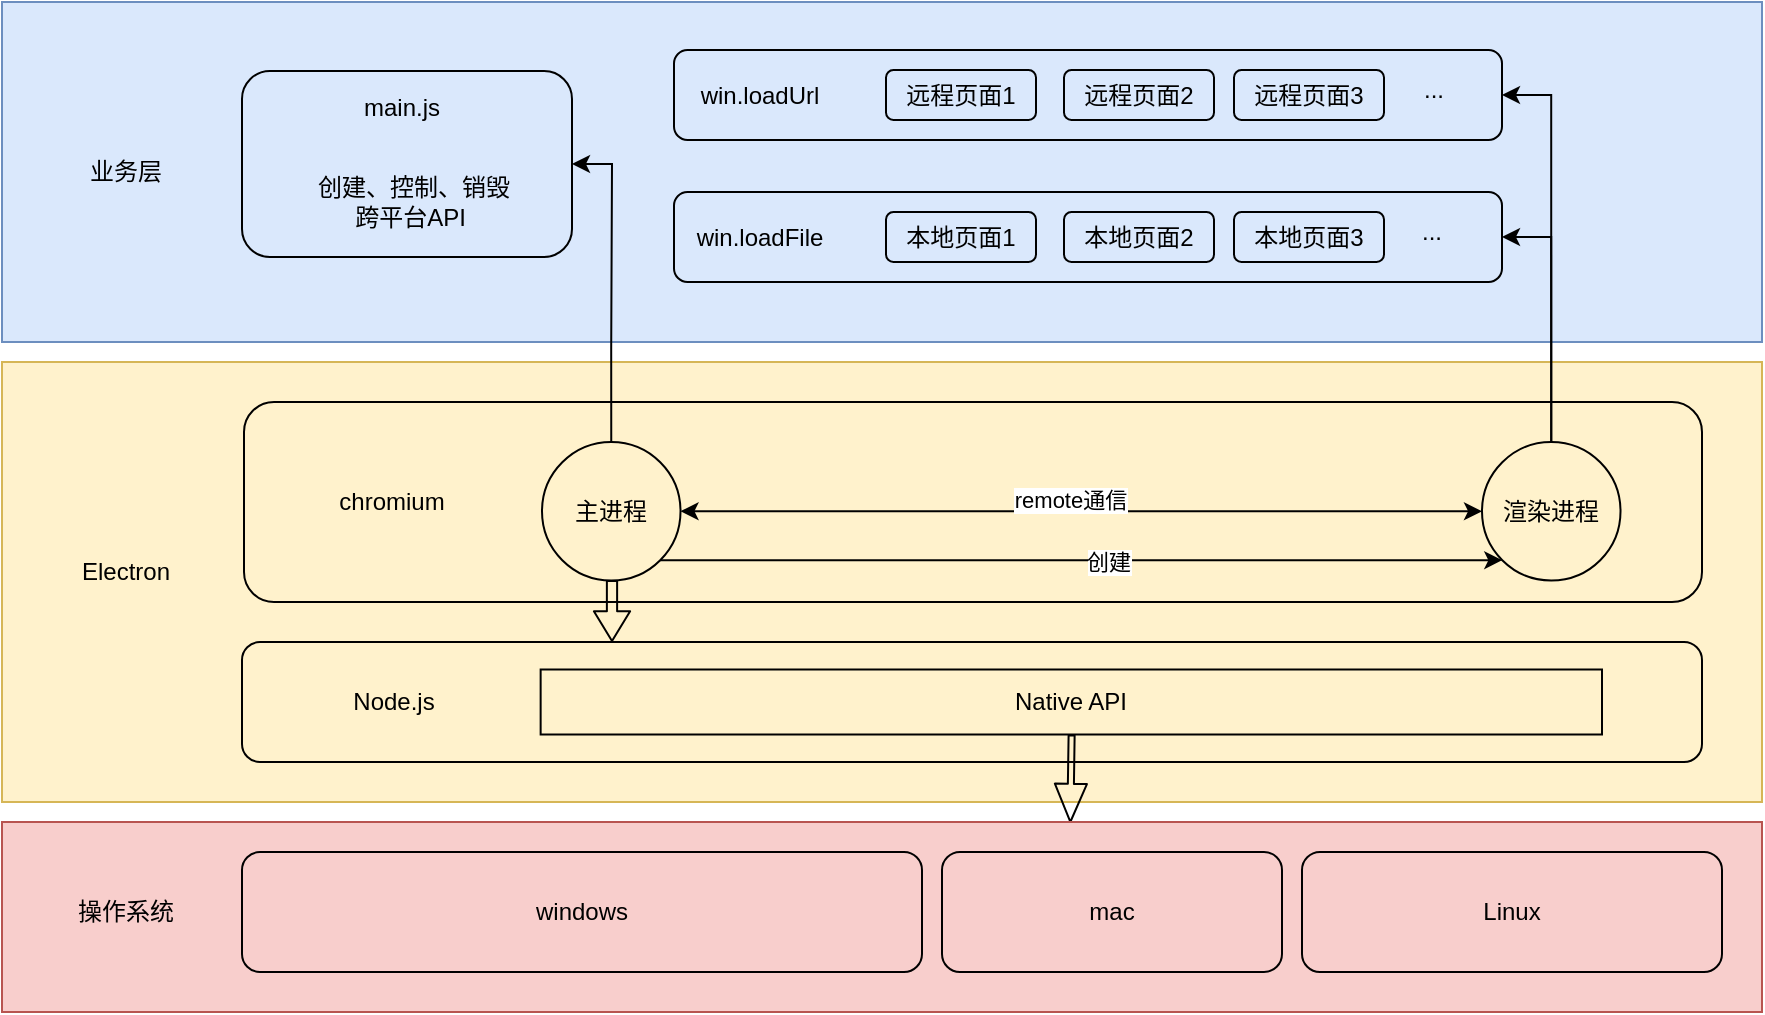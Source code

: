 <mxfile version="14.8.4" type="github">
  <diagram id="m6H8VTKPJ6Sz8m5hufJF" name="第 1 页">
    <mxGraphModel dx="1860" dy="628" grid="1" gridSize="10" guides="1" tooltips="1" connect="1" arrows="1" fold="1" page="1" pageScale="1" pageWidth="827" pageHeight="1169" math="0" shadow="0">
      <root>
        <mxCell id="0" />
        <mxCell id="1" parent="0" />
        <mxCell id="xWHJRbcJxK2UCn6IHJpZ-27" value="" style="rounded=0;whiteSpace=wrap;html=1;fillColor=#dae8fc;strokeColor=#6c8ebf;" parent="1" vertex="1">
          <mxGeometry x="-800" y="10" width="880" height="170" as="geometry" />
        </mxCell>
        <mxCell id="xWHJRbcJxK2UCn6IHJpZ-18" value="" style="rounded=0;whiteSpace=wrap;html=1;fillColor=#fff2cc;strokeColor=#d6b656;" parent="1" vertex="1">
          <mxGeometry x="-800" y="190" width="880" height="220" as="geometry" />
        </mxCell>
        <mxCell id="xWHJRbcJxK2UCn6IHJpZ-2" value="" style="rounded=1;whiteSpace=wrap;html=1;fillColor=none;" parent="1" vertex="1">
          <mxGeometry x="-679" y="210" width="729" height="100" as="geometry" />
        </mxCell>
        <mxCell id="xWHJRbcJxK2UCn6IHJpZ-3" value="chromium" style="text;html=1;strokeColor=none;fillColor=none;align=center;verticalAlign=middle;whiteSpace=wrap;rounded=0;" parent="1" vertex="1">
          <mxGeometry x="-625" y="250" width="40" height="20" as="geometry" />
        </mxCell>
        <mxCell id="xWHJRbcJxK2UCn6IHJpZ-23" value="Electron" style="text;html=1;strokeColor=none;fillColor=none;align=center;verticalAlign=middle;whiteSpace=wrap;rounded=0;" parent="1" vertex="1">
          <mxGeometry x="-758" y="285" width="40" height="20" as="geometry" />
        </mxCell>
        <mxCell id="xWHJRbcJxK2UCn6IHJpZ-29" value="业务层" style="text;html=1;strokeColor=none;fillColor=none;align=center;verticalAlign=middle;whiteSpace=wrap;rounded=0;" parent="1" vertex="1">
          <mxGeometry x="-758" y="85" width="40" height="20" as="geometry" />
        </mxCell>
        <mxCell id="xWHJRbcJxK2UCn6IHJpZ-31" value="" style="rounded=1;whiteSpace=wrap;html=1;fillColor=none;" parent="1" vertex="1">
          <mxGeometry x="-464" y="34" width="414" height="45" as="geometry" />
        </mxCell>
        <mxCell id="xWHJRbcJxK2UCn6IHJpZ-32" value="" style="rounded=1;whiteSpace=wrap;html=1;fillColor=none;" parent="1" vertex="1">
          <mxGeometry x="-464" y="105" width="414" height="45" as="geometry" />
        </mxCell>
        <mxCell id="xWHJRbcJxK2UCn6IHJpZ-39" value="win.loadUrl" style="text;html=1;strokeColor=none;fillColor=none;align=center;verticalAlign=middle;whiteSpace=wrap;rounded=0;" parent="1" vertex="1">
          <mxGeometry x="-441" y="46.5" width="40" height="20" as="geometry" />
        </mxCell>
        <mxCell id="xWHJRbcJxK2UCn6IHJpZ-40" value="win.loadFile" style="text;html=1;strokeColor=none;fillColor=none;align=center;verticalAlign=middle;whiteSpace=wrap;rounded=0;" parent="1" vertex="1">
          <mxGeometry x="-441" y="117.5" width="40" height="20" as="geometry" />
        </mxCell>
        <mxCell id="xWHJRbcJxK2UCn6IHJpZ-41" value="本地页面1" style="rounded=1;whiteSpace=wrap;html=1;fillColor=none;" parent="1" vertex="1">
          <mxGeometry x="-358" y="115" width="75" height="25" as="geometry" />
        </mxCell>
        <mxCell id="xWHJRbcJxK2UCn6IHJpZ-42" value="本地页面2" style="rounded=1;whiteSpace=wrap;html=1;fillColor=none;" parent="1" vertex="1">
          <mxGeometry x="-269" y="115" width="75" height="25" as="geometry" />
        </mxCell>
        <mxCell id="xWHJRbcJxK2UCn6IHJpZ-43" value="本地页面3" style="rounded=1;whiteSpace=wrap;html=1;fillColor=none;" parent="1" vertex="1">
          <mxGeometry x="-184" y="115" width="75" height="25" as="geometry" />
        </mxCell>
        <mxCell id="xWHJRbcJxK2UCn6IHJpZ-44" value="..." style="text;html=1;strokeColor=none;fillColor=none;align=center;verticalAlign=middle;whiteSpace=wrap;rounded=0;" parent="1" vertex="1">
          <mxGeometry x="-105" y="115" width="40" height="20" as="geometry" />
        </mxCell>
        <mxCell id="xWHJRbcJxK2UCn6IHJpZ-45" value="远程页面1" style="rounded=1;whiteSpace=wrap;html=1;fillColor=none;" parent="1" vertex="1">
          <mxGeometry x="-358" y="44" width="75" height="25" as="geometry" />
        </mxCell>
        <mxCell id="xWHJRbcJxK2UCn6IHJpZ-46" value="远程页面2" style="rounded=1;whiteSpace=wrap;html=1;fillColor=none;" parent="1" vertex="1">
          <mxGeometry x="-269" y="44" width="75" height="25" as="geometry" />
        </mxCell>
        <mxCell id="xWHJRbcJxK2UCn6IHJpZ-47" value="远程页面3" style="rounded=1;whiteSpace=wrap;html=1;fillColor=none;" parent="1" vertex="1">
          <mxGeometry x="-184" y="44" width="75" height="25" as="geometry" />
        </mxCell>
        <mxCell id="xWHJRbcJxK2UCn6IHJpZ-48" value="..." style="text;html=1;strokeColor=none;fillColor=none;align=center;verticalAlign=middle;whiteSpace=wrap;rounded=0;" parent="1" vertex="1">
          <mxGeometry x="-104" y="44" width="40" height="20" as="geometry" />
        </mxCell>
        <mxCell id="xWHJRbcJxK2UCn6IHJpZ-51" value="" style="rounded=1;whiteSpace=wrap;html=1;fillColor=none;" parent="1" vertex="1">
          <mxGeometry x="-680" y="44.5" width="165" height="93" as="geometry" />
        </mxCell>
        <mxCell id="xWHJRbcJxK2UCn6IHJpZ-52" value="创建、控制、销毁&lt;br&gt;跨平台API&amp;nbsp;" style="text;html=1;strokeColor=none;fillColor=none;align=center;verticalAlign=middle;whiteSpace=wrap;rounded=0;" parent="1" vertex="1">
          <mxGeometry x="-644" y="102.5" width="100" height="15" as="geometry" />
        </mxCell>
        <mxCell id="xWHJRbcJxK2UCn6IHJpZ-54" value="main.js" style="text;html=1;strokeColor=none;fillColor=none;align=center;verticalAlign=middle;whiteSpace=wrap;rounded=0;" parent="1" vertex="1">
          <mxGeometry x="-620" y="53" width="40" height="20" as="geometry" />
        </mxCell>
        <mxCell id="TbtT0JVvoeRSLPMh4YAU-1" value="" style="group" vertex="1" connectable="0" parent="1">
          <mxGeometry x="-680" y="330" width="730" height="90" as="geometry" />
        </mxCell>
        <mxCell id="xWHJRbcJxK2UCn6IHJpZ-4" value="" style="rounded=1;whiteSpace=wrap;html=1;fillColor=none;" parent="TbtT0JVvoeRSLPMh4YAU-1" vertex="1">
          <mxGeometry width="730" height="60" as="geometry" />
        </mxCell>
        <mxCell id="xWHJRbcJxK2UCn6IHJpZ-5" value="Node.js" style="text;html=1;strokeColor=none;fillColor=none;align=center;verticalAlign=middle;whiteSpace=wrap;rounded=0;" parent="TbtT0JVvoeRSLPMh4YAU-1" vertex="1">
          <mxGeometry x="43.136" y="20" width="66.364" height="20" as="geometry" />
        </mxCell>
        <mxCell id="xWHJRbcJxK2UCn6IHJpZ-13" value="Native API" style="rounded=0;whiteSpace=wrap;html=1;fillColor=none;" parent="TbtT0JVvoeRSLPMh4YAU-1" vertex="1">
          <mxGeometry x="149.32" y="13.75" width="530.68" height="32.5" as="geometry" />
        </mxCell>
        <mxCell id="xWHJRbcJxK2UCn6IHJpZ-15" value="" style="shape=flexArrow;endArrow=classic;html=1;width=3.023;endSize=6.023;endWidth=12;exitX=0.557;exitY=0.985;exitDx=0;exitDy=0;exitPerimeter=0;" parent="TbtT0JVvoeRSLPMh4YAU-1" edge="1">
          <mxGeometry width="50" height="50" relative="1" as="geometry">
            <mxPoint x="414.812" y="46.253" as="sourcePoint" />
            <mxPoint x="414.165" y="90.49" as="targetPoint" />
          </mxGeometry>
        </mxCell>
        <mxCell id="TbtT0JVvoeRSLPMh4YAU-2" value="" style="group" vertex="1" connectable="0" parent="1">
          <mxGeometry x="-800" y="420" width="880" height="95" as="geometry" />
        </mxCell>
        <mxCell id="xWHJRbcJxK2UCn6IHJpZ-20" value="" style="rounded=0;whiteSpace=wrap;html=1;fillColor=#f8cecc;strokeColor=#b85450;" parent="TbtT0JVvoeRSLPMh4YAU-2" vertex="1">
          <mxGeometry width="880" height="95" as="geometry" />
        </mxCell>
        <mxCell id="xWHJRbcJxK2UCn6IHJpZ-9" value="windows" style="rounded=1;whiteSpace=wrap;html=1;fillColor=none;" parent="TbtT0JVvoeRSLPMh4YAU-2" vertex="1">
          <mxGeometry x="120" y="15" width="340" height="60" as="geometry" />
        </mxCell>
        <mxCell id="xWHJRbcJxK2UCn6IHJpZ-10" value="mac" style="rounded=1;whiteSpace=wrap;html=1;fillColor=none;" parent="TbtT0JVvoeRSLPMh4YAU-2" vertex="1">
          <mxGeometry x="470" y="15" width="170" height="60" as="geometry" />
        </mxCell>
        <mxCell id="xWHJRbcJxK2UCn6IHJpZ-11" value="Linux" style="rounded=1;whiteSpace=wrap;html=1;fillColor=none;" parent="TbtT0JVvoeRSLPMh4YAU-2" vertex="1">
          <mxGeometry x="650" y="15" width="210" height="60" as="geometry" />
        </mxCell>
        <mxCell id="xWHJRbcJxK2UCn6IHJpZ-24" value="操作系统" style="text;html=1;strokeColor=none;fillColor=none;align=center;verticalAlign=middle;whiteSpace=wrap;rounded=0;" parent="TbtT0JVvoeRSLPMh4YAU-2" vertex="1">
          <mxGeometry x="32" y="35" width="60" height="20" as="geometry" />
        </mxCell>
        <mxCell id="TbtT0JVvoeRSLPMh4YAU-3" value="" style="group" vertex="1" connectable="0" parent="1">
          <mxGeometry x="-530" y="230" width="570" height="86.25" as="geometry" />
        </mxCell>
        <mxCell id="xWHJRbcJxK2UCn6IHJpZ-25" value="主进程" style="ellipse;whiteSpace=wrap;html=1;aspect=fixed;fillColor=none;" parent="TbtT0JVvoeRSLPMh4YAU-3" vertex="1">
          <mxGeometry width="69.259" height="69.259" as="geometry" />
        </mxCell>
        <mxCell id="xWHJRbcJxK2UCn6IHJpZ-26" value="渲染进程" style="ellipse;whiteSpace=wrap;html=1;aspect=fixed;fillColor=none;" parent="TbtT0JVvoeRSLPMh4YAU-3" vertex="1">
          <mxGeometry x="469.998" width="69.259" height="69.259" as="geometry" />
        </mxCell>
        <mxCell id="xWHJRbcJxK2UCn6IHJpZ-33" value="" style="endArrow=classic;startArrow=classic;html=1;exitX=1;exitY=0.5;exitDx=0;exitDy=0;" parent="TbtT0JVvoeRSLPMh4YAU-3" source="xWHJRbcJxK2UCn6IHJpZ-25" target="xWHJRbcJxK2UCn6IHJpZ-26" edge="1">
          <mxGeometry width="50" height="50" relative="1" as="geometry">
            <mxPoint x="232.222" y="42.145" as="sourcePoint" />
            <mxPoint x="337.778" y="65.668" as="targetPoint" />
          </mxGeometry>
        </mxCell>
        <mxCell id="xWHJRbcJxK2UCn6IHJpZ-34" value="remote通信" style="edgeLabel;html=1;align=center;verticalAlign=middle;resizable=0;points=[];" parent="xWHJRbcJxK2UCn6IHJpZ-33" vertex="1" connectable="0">
          <mxGeometry x="-0.033" y="4" relative="1" as="geometry">
            <mxPoint y="-2" as="offset" />
          </mxGeometry>
        </mxCell>
        <mxCell id="xWHJRbcJxK2UCn6IHJpZ-49" value="" style="endArrow=classic;html=1;exitX=1;exitY=1;exitDx=0;exitDy=0;entryX=0;entryY=1;entryDx=0;entryDy=0;" parent="TbtT0JVvoeRSLPMh4YAU-3" source="xWHJRbcJxK2UCn6IHJpZ-25" target="xWHJRbcJxK2UCn6IHJpZ-26" edge="1">
          <mxGeometry width="50" height="50" relative="1" as="geometry">
            <mxPoint x="401.111" y="42.145" as="sourcePoint" />
            <mxPoint x="506.667" y="2.94" as="targetPoint" />
          </mxGeometry>
        </mxCell>
        <mxCell id="xWHJRbcJxK2UCn6IHJpZ-50" value="创建" style="edgeLabel;html=1;align=center;verticalAlign=middle;resizable=0;points=[];" parent="xWHJRbcJxK2UCn6IHJpZ-49" vertex="1" connectable="0">
          <mxGeometry x="0.065" y="-1" relative="1" as="geometry">
            <mxPoint as="offset" />
          </mxGeometry>
        </mxCell>
        <mxCell id="TbtT0JVvoeRSLPMh4YAU-5" style="edgeStyle=orthogonalEdgeStyle;rounded=0;orthogonalLoop=1;jettySize=auto;html=1;exitX=0.5;exitY=0;exitDx=0;exitDy=0;entryX=1;entryY=0.5;entryDx=0;entryDy=0;" edge="1" parent="1" source="xWHJRbcJxK2UCn6IHJpZ-25" target="xWHJRbcJxK2UCn6IHJpZ-51">
          <mxGeometry relative="1" as="geometry" />
        </mxCell>
        <mxCell id="TbtT0JVvoeRSLPMh4YAU-6" value="" style="shape=flexArrow;endArrow=classic;html=1;width=5.116;endSize=4.612;endWidth=12;" edge="1" parent="1">
          <mxGeometry width="50" height="50" relative="1" as="geometry">
            <mxPoint x="-495" y="299" as="sourcePoint" />
            <mxPoint x="-494.995" y="330" as="targetPoint" />
          </mxGeometry>
        </mxCell>
        <mxCell id="TbtT0JVvoeRSLPMh4YAU-7" style="edgeStyle=orthogonalEdgeStyle;rounded=0;orthogonalLoop=1;jettySize=auto;html=1;exitX=0.5;exitY=0;exitDx=0;exitDy=0;entryX=1;entryY=0.5;entryDx=0;entryDy=0;" edge="1" parent="1" source="xWHJRbcJxK2UCn6IHJpZ-26" target="xWHJRbcJxK2UCn6IHJpZ-32">
          <mxGeometry relative="1" as="geometry" />
        </mxCell>
        <mxCell id="TbtT0JVvoeRSLPMh4YAU-8" style="edgeStyle=orthogonalEdgeStyle;rounded=0;orthogonalLoop=1;jettySize=auto;html=1;exitX=0.5;exitY=0;exitDx=0;exitDy=0;entryX=1;entryY=0.5;entryDx=0;entryDy=0;" edge="1" parent="1" source="xWHJRbcJxK2UCn6IHJpZ-26" target="xWHJRbcJxK2UCn6IHJpZ-31">
          <mxGeometry relative="1" as="geometry" />
        </mxCell>
      </root>
    </mxGraphModel>
  </diagram>
</mxfile>
